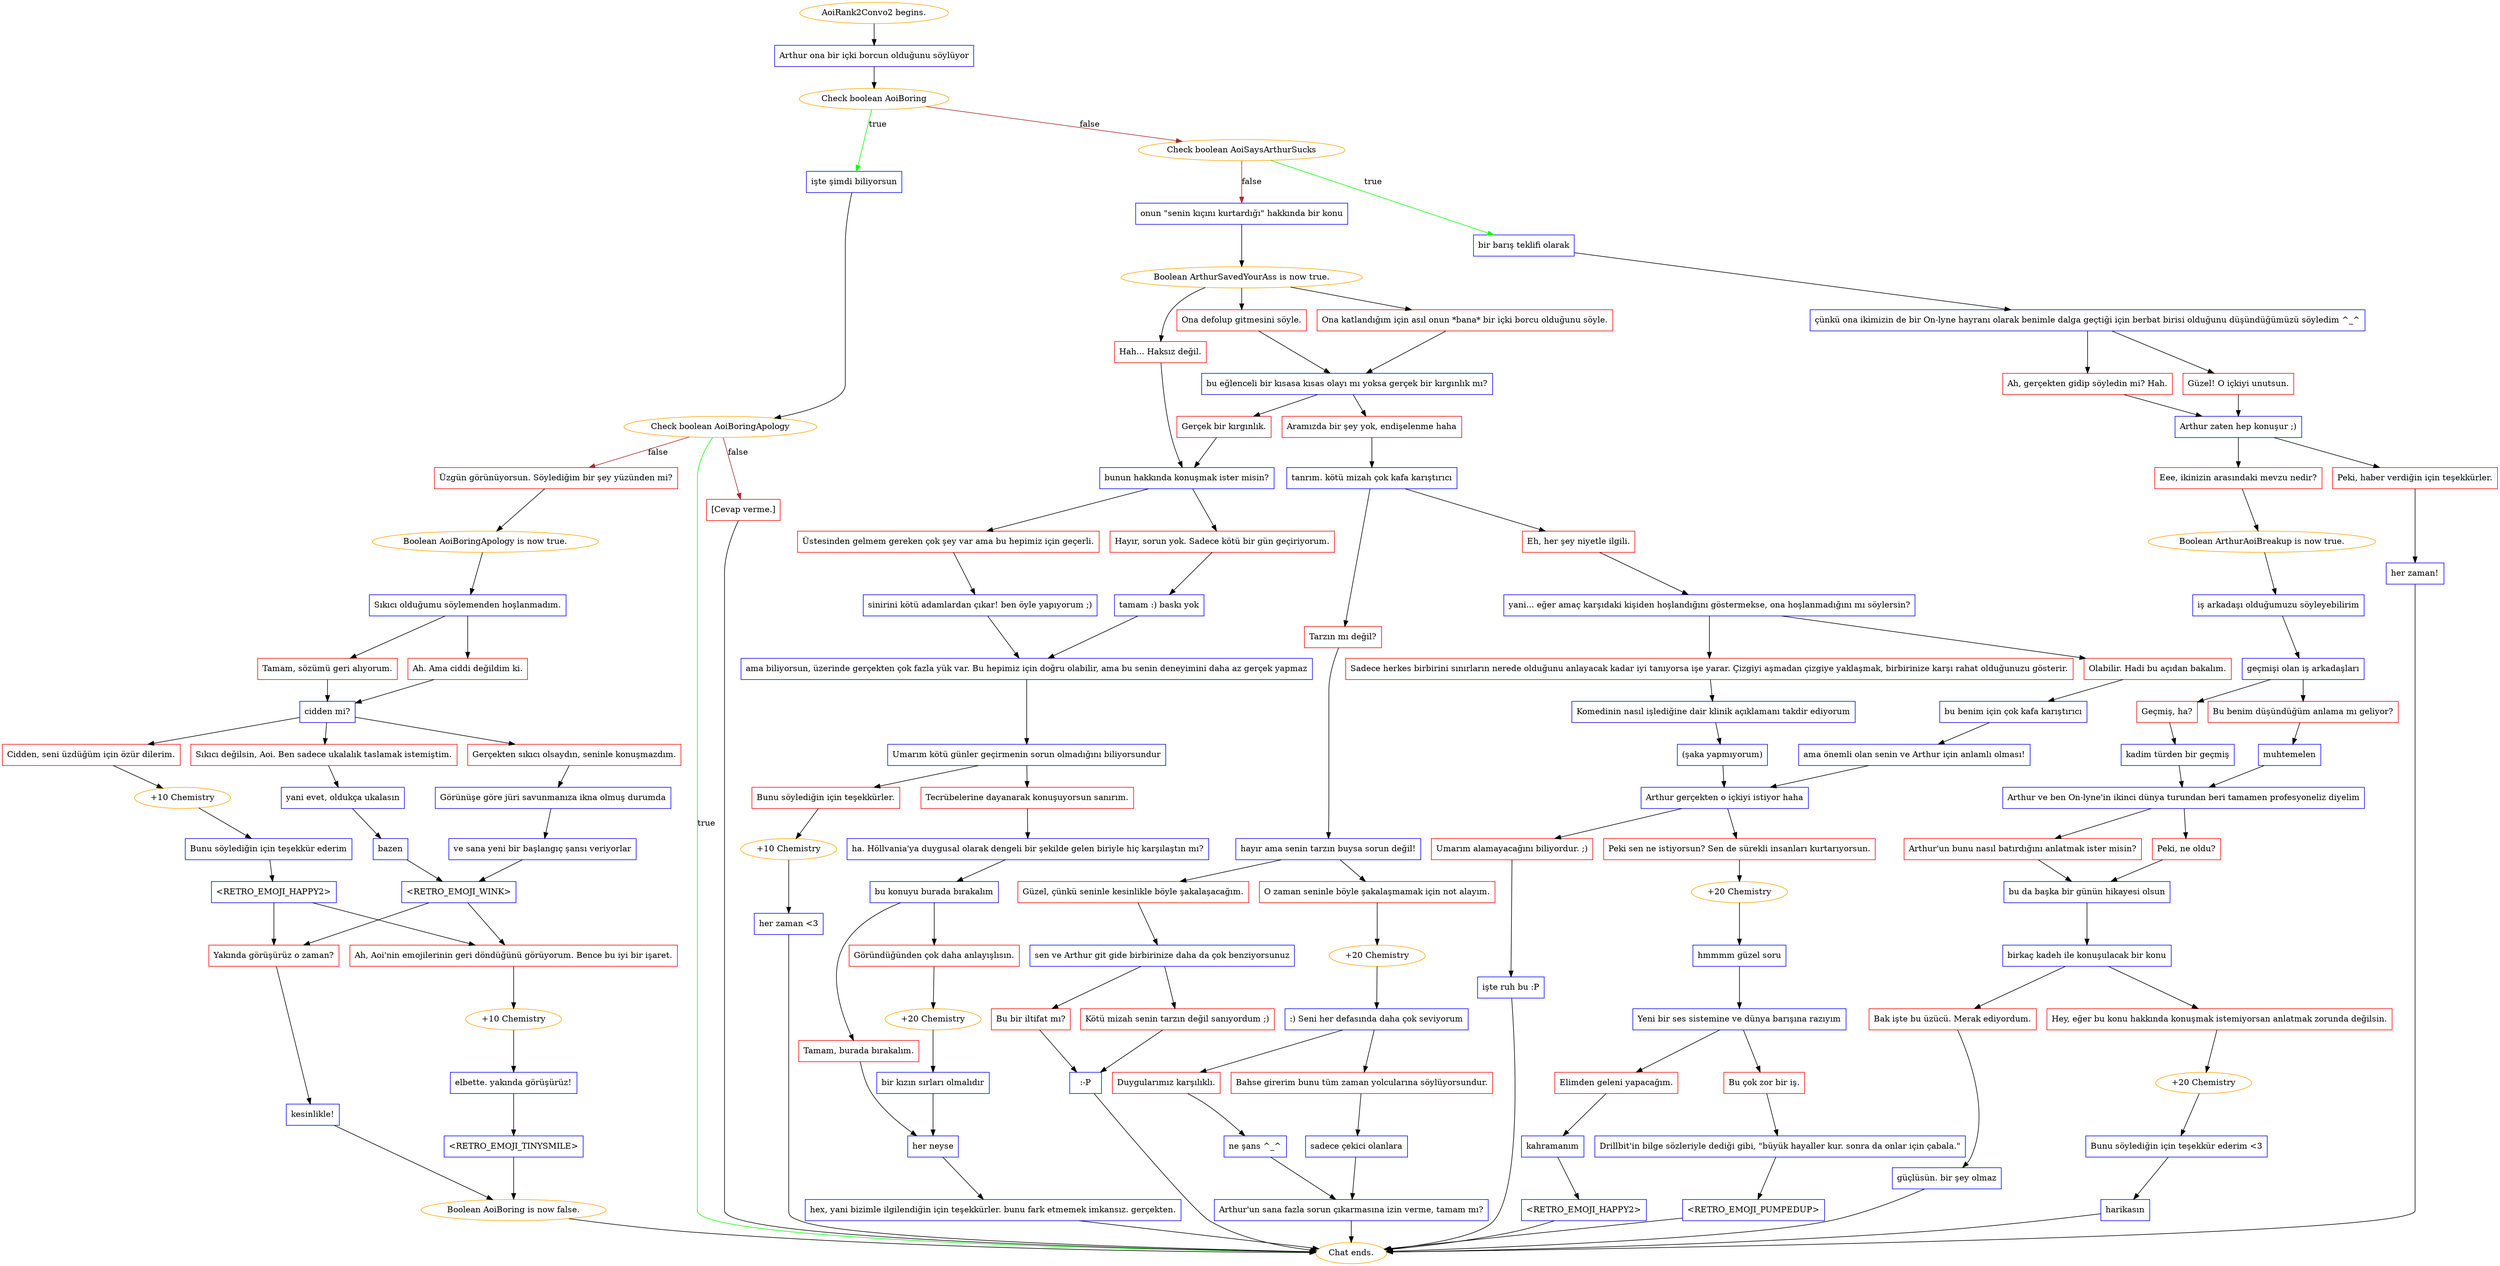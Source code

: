 digraph {
	"AoiRank2Convo2 begins." [color=orange];
		"AoiRank2Convo2 begins." -> j1924437893;
	j1924437893 [label="Arthur ona bir içki borcun olduğunu söylüyor",shape=box,color=blue];
		j1924437893 -> j3430342826;
	j3430342826 [label="Check boolean AoiBoring",color=orange];
		j3430342826 -> j1689240949 [label=true,color=green];
		j3430342826 -> j852863502 [label=false,color=brown];
	j1689240949 [label="işte şimdi biliyorsun",shape=box,color=blue];
		j1689240949 -> j2376198656;
	j852863502 [label="Check boolean AoiSaysArthurSucks",color=orange];
		j852863502 -> j4133034685 [label=true,color=green];
		j852863502 -> j1404163828 [label=false,color=brown];
	j2376198656 [label="Check boolean AoiBoringApology",color=orange];
		j2376198656 -> "Chat ends." [label=true,color=green];
		j2376198656 -> j1884304586 [label=false,color=brown];
		j2376198656 -> j2482094916 [label=false,color=brown];
	j4133034685 [label="bir barış teklifi olarak",shape=box,color=blue];
		j4133034685 -> j617206711;
	j1404163828 [label="onun \"senin kıçını kurtardığı\" hakkında bir konu",shape=box,color=blue];
		j1404163828 -> j3097171279;
	"Chat ends." [color=orange];
	j1884304586 [label="Üzgün görünüyorsun. Söylediğim bir şey yüzünden mi?",shape=box,color=red];
		j1884304586 -> j654269811;
	j2482094916 [label="[Cevap verme.]",shape=box,color=red];
		j2482094916 -> "Chat ends.";
	j617206711 [label="çünkü ona ikimizin de bir On-lyne hayranı olarak benimle dalga geçtiği için berbat birisi olduğunu düşündüğümüzü söyledim ^_^",shape=box,color=blue];
		j617206711 -> j4031624267;
		j617206711 -> j3578820602;
	j3097171279 [label="Boolean ArthurSavedYourAss is now true.",color=orange];
		j3097171279 -> j2669983185;
		j3097171279 -> j864835375;
		j3097171279 -> j1172203122;
	j654269811 [label="Boolean AoiBoringApology is now true.",color=orange];
		j654269811 -> j2686584805;
	j4031624267 [label="Güzel! O içkiyi unutsun.",shape=box,color=red];
		j4031624267 -> j3013140303;
	j3578820602 [label="Ah, gerçekten gidip söyledin mi? Hah.",shape=box,color=red];
		j3578820602 -> j3013140303;
	j2669983185 [label="Hah... Haksız değil.",shape=box,color=red];
		j2669983185 -> j3081802758;
	j864835375 [label="Ona defolup gitmesini söyle.",shape=box,color=red];
		j864835375 -> j1426109214;
	j1172203122 [label="Ona katlandığım için asıl onun *bana* bir içki borcu olduğunu söyle.",shape=box,color=red];
		j1172203122 -> j1426109214;
	j2686584805 [label="Sıkıcı olduğumu söylemenden hoşlanmadım.",shape=box,color=blue];
		j2686584805 -> j746614815;
		j2686584805 -> j1625026912;
	j3013140303 [label="Arthur zaten hep konuşur ;)",shape=box,color=blue];
		j3013140303 -> j1082976759;
		j3013140303 -> j2648246647;
	j3081802758 [label="bunun hakkında konuşmak ister misin?",shape=box,color=blue];
		j3081802758 -> j3181711688;
		j3081802758 -> j1471176228;
	j1426109214 [label="bu eğlenceli bir kısasa kısas olayı mı yoksa gerçek bir kırgınlık mı?",shape=box,color=blue];
		j1426109214 -> j3302785082;
		j1426109214 -> j912832782;
	j746614815 [label="Ah. Ama ciddi değildim ki.",shape=box,color=red];
		j746614815 -> j22611433;
	j1625026912 [label="Tamam, sözümü geri alıyorum.",shape=box,color=red];
		j1625026912 -> j22611433;
	j1082976759 [label="Peki, haber verdiğin için teşekkürler.",shape=box,color=red];
		j1082976759 -> j328822702;
	j2648246647 [label="Eee, ikinizin arasındaki mevzu nedir?",shape=box,color=red];
		j2648246647 -> j674032535;
	j3181711688 [label="Hayır, sorun yok. Sadece kötü bir gün geçiriyorum.",shape=box,color=red];
		j3181711688 -> j2464561342;
	j1471176228 [label="Üstesinden gelmem gereken çok şey var ama bu hepimiz için geçerli.",shape=box,color=red];
		j1471176228 -> j689133254;
	j3302785082 [label="Gerçek bir kırgınlık.",shape=box,color=red];
		j3302785082 -> j3081802758;
	j912832782 [label="Aramızda bir şey yok, endişelenme haha",shape=box,color=red];
		j912832782 -> j645951694;
	j22611433 [label="cidden mi?",shape=box,color=blue];
		j22611433 -> j891591840;
		j22611433 -> j3719607515;
		j22611433 -> j771042284;
	j328822702 [label="her zaman!",shape=box,color=blue];
		j328822702 -> "Chat ends.";
	j674032535 [label="Boolean ArthurAoiBreakup is now true.",color=orange];
		j674032535 -> j3705327356;
	j2464561342 [label="tamam :) baskı yok",shape=box,color=blue];
		j2464561342 -> j1413331443;
	j689133254 [label="sinirini kötü adamlardan çıkar! ben öyle yapıyorum ;)",shape=box,color=blue];
		j689133254 -> j1413331443;
	j645951694 [label="tanrım. kötü mizah çok kafa karıştırıcı",shape=box,color=blue];
		j645951694 -> j2718498295;
		j645951694 -> j4109739204;
	j891591840 [label="Cidden, seni üzdüğüm için özür dilerim.",shape=box,color=red];
		j891591840 -> j2281941233;
	j3719607515 [label="Sıkıcı değilsin, Aoi. Ben sadece ukalalık taslamak istemiştim.",shape=box,color=red];
		j3719607515 -> j573002332;
	j771042284 [label="Gerçekten sıkıcı olsaydın, seninle konuşmazdım.",shape=box,color=red];
		j771042284 -> j2948961790;
	j3705327356 [label="iş arkadaşı olduğumuzu söyleyebilirim",shape=box,color=blue];
		j3705327356 -> j910448691;
	j1413331443 [label="ama biliyorsun, üzerinde gerçekten çok fazla yük var. Bu hepimiz için doğru olabilir, ama bu senin deneyimini daha az gerçek yapmaz",shape=box,color=blue];
		j1413331443 -> j3189309296;
	j2718498295 [label="Tarzın mı değil?",shape=box,color=red];
		j2718498295 -> j1132079032;
	j4109739204 [label="Eh, her şey niyetle ilgili.",shape=box,color=red];
		j4109739204 -> j1903775444;
	j2281941233 [label="+10 Chemistry",color=orange];
		j2281941233 -> j1147764494;
	j573002332 [label="yani evet, oldukça ukalasın",shape=box,color=blue];
		j573002332 -> j2941098118;
	j2948961790 [label="Görünüşe göre jüri savunmanıza ikna olmuş durumda",shape=box,color=blue];
		j2948961790 -> j2568060377;
	j910448691 [label="geçmişi olan iş arkadaşları",shape=box,color=blue];
		j910448691 -> j1116096086;
		j910448691 -> j591696150;
	j3189309296 [label="Umarım kötü günler geçirmenin sorun olmadığını biliyorsundur",shape=box,color=blue];
		j3189309296 -> j2649640590;
		j3189309296 -> j4126487735;
	j1132079032 [label="hayır ama senin tarzın buysa sorun değil!",shape=box,color=blue];
		j1132079032 -> j3986682224;
		j1132079032 -> j1090503529;
	j1903775444 [label="yani... eğer amaç karşıdaki kişiden hoşlandığını göstermekse, ona hoşlanmadığını mı söylersin?",shape=box,color=blue];
		j1903775444 -> j1490303646;
		j1903775444 -> j2030919769;
	j1147764494 [label="Bunu söylediğin için teşekkür ederim",shape=box,color=blue];
		j1147764494 -> j1960342251;
	j2941098118 [label="bazen",shape=box,color=blue];
		j2941098118 -> j1566555724;
	j2568060377 [label="ve sana yeni bir başlangıç şansı veriyorlar",shape=box,color=blue];
		j2568060377 -> j1566555724;
	j1116096086 [label="Bu benim düşündüğüm anlama mı geliyor?",shape=box,color=red];
		j1116096086 -> j2293616330;
	j591696150 [label="Geçmiş, ha?",shape=box,color=red];
		j591696150 -> j1290481611;
	j2649640590 [label="Bunu söylediğin için teşekkürler.",shape=box,color=red];
		j2649640590 -> j2546816368;
	j4126487735 [label="Tecrübelerine dayanarak konuşuyorsun sanırım.",shape=box,color=red];
		j4126487735 -> j2063545461;
	j3986682224 [label="O zaman seninle böyle şakalaşmamak için not alayım.",shape=box,color=red];
		j3986682224 -> j542438039;
	j1090503529 [label="Güzel, çünkü seninle kesinlikle böyle şakalaşacağım.",shape=box,color=red];
		j1090503529 -> j2789807055;
	j1490303646 [label="Sadece herkes birbirini sınırların nerede olduğunu anlayacak kadar iyi tanıyorsa işe yarar. Çizgiyi aşmadan çizgiye yaklaşmak, birbirinize karşı rahat olduğunuzu gösterir.",shape=box,color=red];
		j1490303646 -> j3890794194;
	j2030919769 [label="Olabilir. Hadi bu açıdan bakalım.",shape=box,color=red];
		j2030919769 -> j3729979781;
	j1960342251 [label="<RETRO_EMOJI_HAPPY2>",shape=box,color=blue];
		j1960342251 -> j1009603135;
		j1960342251 -> j2393634203;
	j1566555724 [label="<RETRO_EMOJI_WINK>",shape=box,color=blue];
		j1566555724 -> j1009603135;
		j1566555724 -> j2393634203;
	j2293616330 [label="muhtemelen",shape=box,color=blue];
		j2293616330 -> j191942476;
	j1290481611 [label="kadim türden bir geçmiş",shape=box,color=blue];
		j1290481611 -> j191942476;
	j2546816368 [label="+10 Chemistry",color=orange];
		j2546816368 -> j1459909956;
	j2063545461 [label="ha. Höllvania'ya duygusal olarak dengeli bir şekilde gelen biriyle hiç karşılaştın mı?",shape=box,color=blue];
		j2063545461 -> j2550845811;
	j542438039 [label="+20 Chemistry",color=orange];
		j542438039 -> j1345893098;
	j2789807055 [label="sen ve Arthur git gide birbirinize daha da çok benziyorsunuz",shape=box,color=blue];
		j2789807055 -> j3170242869;
		j2789807055 -> j3860702071;
	j3890794194 [label="Komedinin nasıl işlediğine dair klinik açıklamanı takdir ediyorum",shape=box,color=blue];
		j3890794194 -> j850711416;
	j3729979781 [label="bu benim için çok kafa karıştırıcı",shape=box,color=blue];
		j3729979781 -> j2176345528;
	j1009603135 [label="Yakında görüşürüz o zaman?",shape=box,color=red];
		j1009603135 -> j2912027951;
	j2393634203 [label="Ah, Aoi'nin emojilerinin geri döndüğünü görüyorum. Bence bu iyi bir işaret.",shape=box,color=red];
		j2393634203 -> j1173977084;
	j191942476 [label="Arthur ve ben On-lyne'in ikinci dünya turundan beri tamamen profesyoneliz diyelim",shape=box,color=blue];
		j191942476 -> j2928283495;
		j191942476 -> j2863713599;
	j1459909956 [label="her zaman <3",shape=box,color=blue];
		j1459909956 -> "Chat ends.";
	j2550845811 [label="bu konuyu burada bırakalım",shape=box,color=blue];
		j2550845811 -> j3263038802;
		j2550845811 -> j3554644294;
	j1345893098 [label=":) Seni her defasında daha çok seviyorum",shape=box,color=blue];
		j1345893098 -> j708037028;
		j1345893098 -> j742233131;
	j3170242869 [label="Bu bir iltifat mı?",shape=box,color=red];
		j3170242869 -> j2731114890;
	j3860702071 [label="Kötü mizah senin tarzın değil sanıyordum ;)",shape=box,color=red];
		j3860702071 -> j2731114890;
	j850711416 [label="(şaka yapmıyorum)",shape=box,color=blue];
		j850711416 -> j1225504364;
	j2176345528 [label="ama önemli olan senin ve Arthur için anlamlı olması!",shape=box,color=blue];
		j2176345528 -> j1225504364;
	j2912027951 [label="kesinlikle!",shape=box,color=blue];
		j2912027951 -> j2581611291;
	j1173977084 [label="+10 Chemistry",color=orange];
		j1173977084 -> j3342472452;
	j2928283495 [label="Peki, ne oldu?",shape=box,color=red];
		j2928283495 -> j1322388649;
	j2863713599 [label="Arthur'un bunu nasıl batırdığını anlatmak ister misin?",shape=box,color=red];
		j2863713599 -> j1322388649;
	j3263038802 [label="Göründüğünden çok daha anlayışlısın.",shape=box,color=red];
		j3263038802 -> j2253220550;
	j3554644294 [label="Tamam, burada bırakalım.",shape=box,color=red];
		j3554644294 -> j3383450674;
	j708037028 [label="Duygularımız karşılıklı.",shape=box,color=red];
		j708037028 -> j2596693667;
	j742233131 [label="Bahse girerim bunu tüm zaman yolcularına söylüyorsundur.",shape=box,color=red];
		j742233131 -> j2750800169;
	j2731114890 [label=":-P",shape=box,color=blue];
		j2731114890 -> "Chat ends.";
	j1225504364 [label="Arthur gerçekten o içkiyi istiyor haha",shape=box,color=blue];
		j1225504364 -> j1060754293;
		j1225504364 -> j1081793169;
	j2581611291 [label="Boolean AoiBoring is now false.",color=orange];
		j2581611291 -> "Chat ends.";
	j3342472452 [label="elbette. yakında görüşürüz!",shape=box,color=blue];
		j3342472452 -> j153386734;
	j1322388649 [label="bu da başka bir günün hikayesi olsun",shape=box,color=blue];
		j1322388649 -> j1713930794;
	j2253220550 [label="+20 Chemistry",color=orange];
		j2253220550 -> j4010227210;
	j3383450674 [label="her neyse",shape=box,color=blue];
		j3383450674 -> j4199742568;
	j2596693667 [label="ne şans ^_^",shape=box,color=blue];
		j2596693667 -> j1370345034;
	j2750800169 [label="sadece çekici olanlara",shape=box,color=blue];
		j2750800169 -> j1370345034;
	j1060754293 [label="Umarım alamayacağını biliyordur. ;)",shape=box,color=red];
		j1060754293 -> j4156959947;
	j1081793169 [label="Peki sen ne istiyorsun? Sen de sürekli insanları kurtarıyorsun.",shape=box,color=red];
		j1081793169 -> j2954439646;
	j153386734 [label="<RETRO_EMOJI_TINYSMILE>",shape=box,color=blue];
		j153386734 -> j2581611291;
	j1713930794 [label="birkaç kadeh ile konuşulacak bir konu",shape=box,color=blue];
		j1713930794 -> j2353381649;
		j1713930794 -> j227221346;
	j4010227210 [label="bir kızın sırları olmalıdır",shape=box,color=blue];
		j4010227210 -> j3383450674;
	j4199742568 [label="hex, yani bizimle ilgilendiğin için teşekkürler. bunu fark etmemek imkansız. gerçekten.",shape=box,color=blue];
		j4199742568 -> "Chat ends.";
	j1370345034 [label="Arthur'un sana fazla sorun çıkarmasına izin verme, tamam mı?",shape=box,color=blue];
		j1370345034 -> "Chat ends.";
	j4156959947 [label="işte ruh bu :P",shape=box,color=blue];
		j4156959947 -> "Chat ends.";
	j2954439646 [label="+20 Chemistry",color=orange];
		j2954439646 -> j159375789;
	j2353381649 [label="Hey, eğer bu konu hakkında konuşmak istemiyorsan anlatmak zorunda değilsin.",shape=box,color=red];
		j2353381649 -> j3373189171;
	j227221346 [label="Bak işte bu üzücü. Merak ediyordum.",shape=box,color=red];
		j227221346 -> j2439214072;
	j159375789 [label="hmmmm güzel soru",shape=box,color=blue];
		j159375789 -> j2700732931;
	j3373189171 [label="+20 Chemistry",color=orange];
		j3373189171 -> j520694332;
	j2439214072 [label="güçlüsün. bir şey olmaz",shape=box,color=blue];
		j2439214072 -> "Chat ends.";
	j2700732931 [label="Yeni bir ses sistemine ve dünya barışına razıyım",shape=box,color=blue];
		j2700732931 -> j362235268;
		j2700732931 -> j1290456288;
	j520694332 [label="Bunu söylediğin için teşekkür ederim <3",shape=box,color=blue];
		j520694332 -> j4144934363;
	j362235268 [label="Elimden geleni yapacağım.",shape=box,color=red];
		j362235268 -> j405221814;
	j1290456288 [label="Bu çok zor bir iş.",shape=box,color=red];
		j1290456288 -> j692622478;
	j4144934363 [label="harikasın",shape=box,color=blue];
		j4144934363 -> "Chat ends.";
	j405221814 [label="kahramanım",shape=box,color=blue];
		j405221814 -> j933707800;
	j692622478 [label="Drillbit'in bilge sözleriyle dediği gibi, \"büyük hayaller kur. sonra da onlar için çabala.\"",shape=box,color=blue];
		j692622478 -> j336425587;
	j933707800 [label="<RETRO_EMOJI_HAPPY2>",shape=box,color=blue];
		j933707800 -> "Chat ends.";
	j336425587 [label="<RETRO_EMOJI_PUMPEDUP>",shape=box,color=blue];
		j336425587 -> "Chat ends.";
}